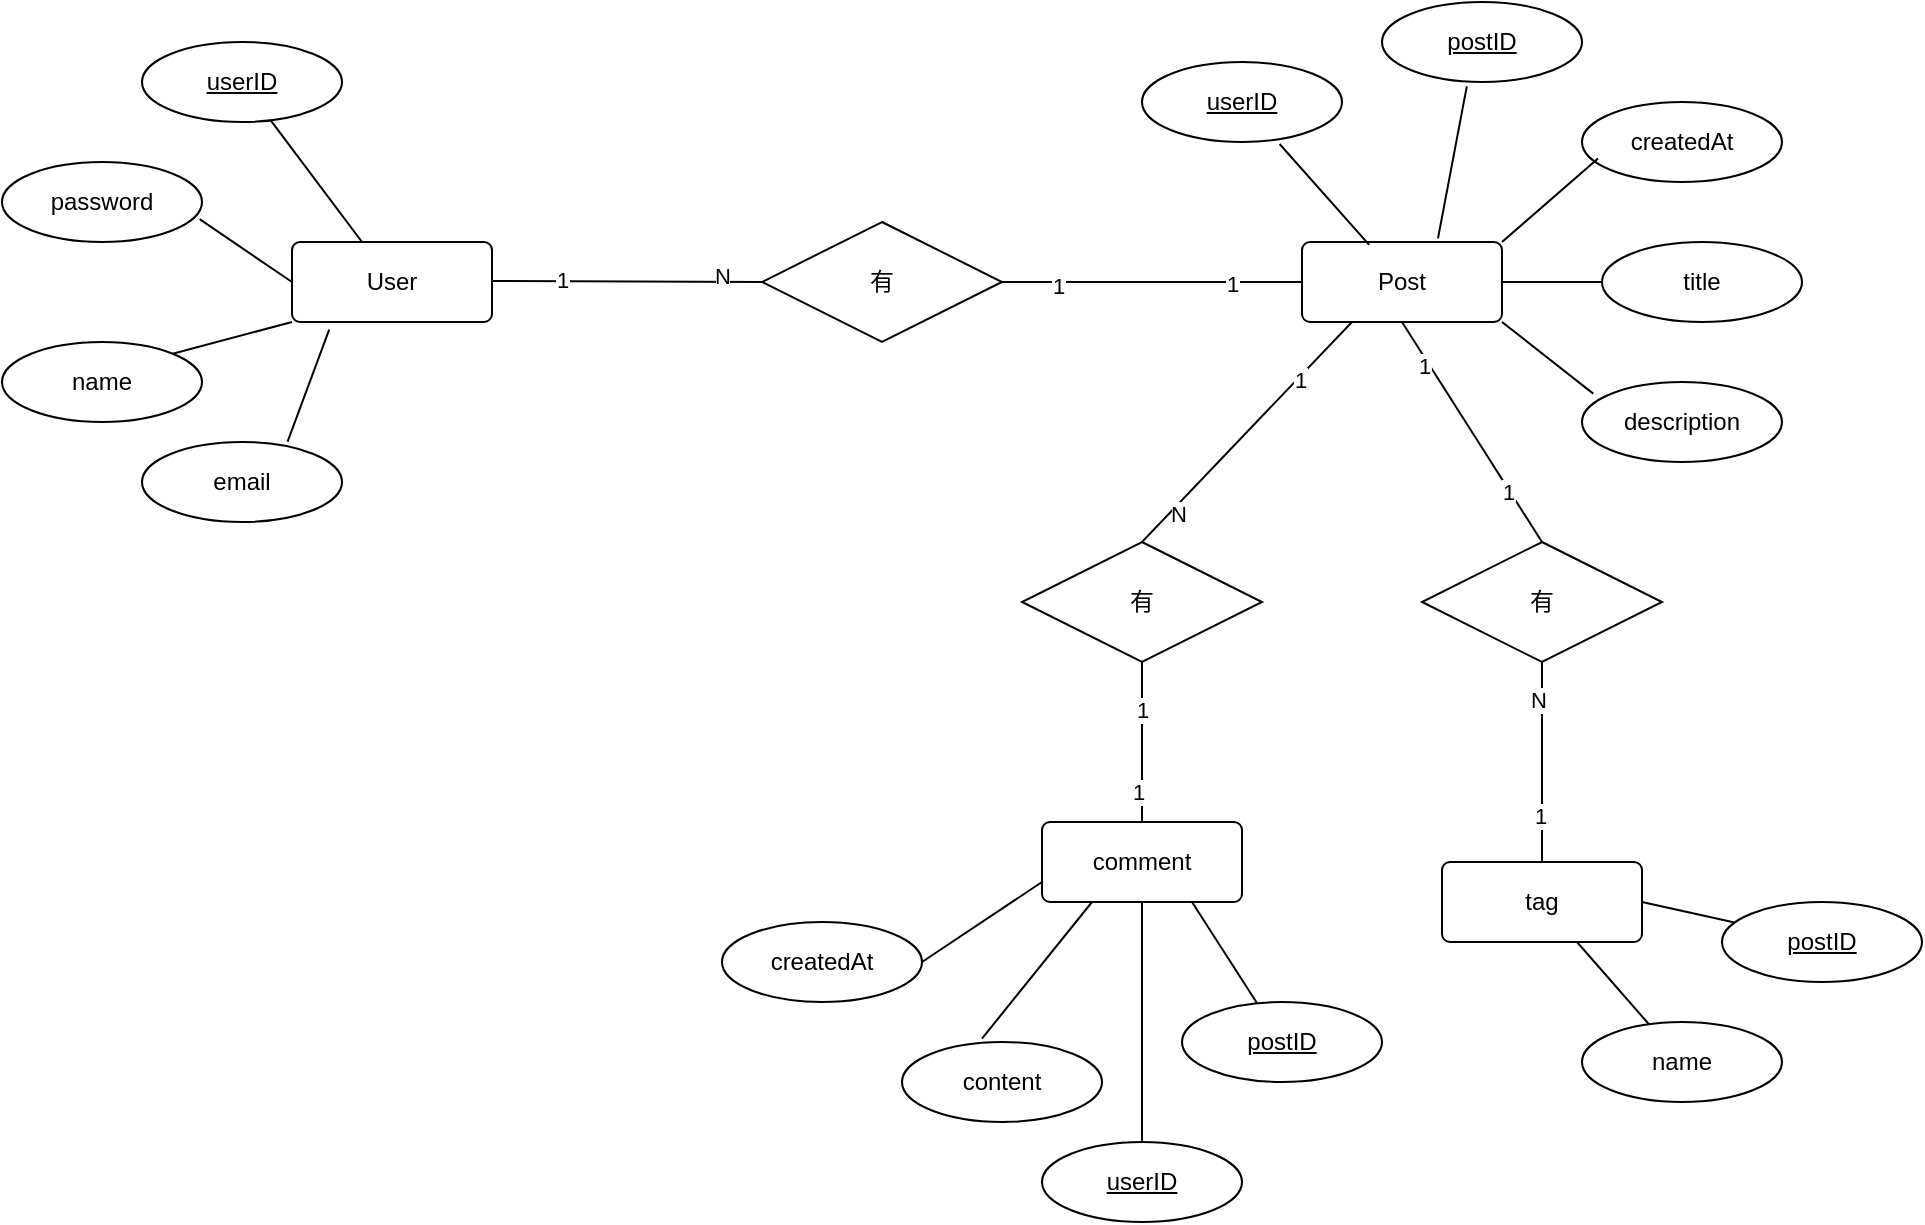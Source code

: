 <mxfile version="21.3.8" type="github">
  <diagram id="R2lEEEUBdFMjLlhIrx00" name="Page-1">
    <mxGraphModel dx="1500" dy="773" grid="1" gridSize="10" guides="1" tooltips="1" connect="1" arrows="1" fold="1" page="1" pageScale="1" pageWidth="850" pageHeight="1100" math="0" shadow="0" extFonts="Permanent Marker^https://fonts.googleapis.com/css?family=Permanent+Marker">
      <root>
        <mxCell id="0" />
        <mxCell id="1" parent="0" />
        <mxCell id="f5dtG0LYJ4X8ntDvLw5E-1" value="name&lt;span id=&quot;docs-internal-guid-c04d8e55-7fff-e13b-721e-d48469350705&quot;&gt;&lt;/span&gt;" style="ellipse;whiteSpace=wrap;html=1;align=center;" parent="1" vertex="1">
          <mxGeometry x="80" y="260" width="100" height="40" as="geometry" />
        </mxCell>
        <mxCell id="f5dtG0LYJ4X8ntDvLw5E-3" value="有" style="shape=rhombus;perimeter=rhombusPerimeter;whiteSpace=wrap;html=1;align=center;" parent="1" vertex="1">
          <mxGeometry x="460" y="200" width="120" height="60" as="geometry" />
        </mxCell>
        <mxCell id="f5dtG0LYJ4X8ntDvLw5E-5" value="User" style="rounded=1;arcSize=10;whiteSpace=wrap;html=1;align=center;" parent="1" vertex="1">
          <mxGeometry x="225" y="210" width="100" height="40" as="geometry" />
        </mxCell>
        <mxCell id="f5dtG0LYJ4X8ntDvLw5E-6" value="userID" style="ellipse;whiteSpace=wrap;html=1;align=center;fontStyle=4;" parent="1" vertex="1">
          <mxGeometry x="150" y="110" width="100" height="40" as="geometry" />
        </mxCell>
        <mxCell id="f5dtG0LYJ4X8ntDvLw5E-7" value="password&lt;span id=&quot;docs-internal-guid-c04d8e55-7fff-e13b-721e-d48469350705&quot;&gt;&lt;/span&gt;" style="ellipse;whiteSpace=wrap;html=1;align=center;" parent="1" vertex="1">
          <mxGeometry x="80" y="170" width="100" height="40" as="geometry" />
        </mxCell>
        <mxCell id="f5dtG0LYJ4X8ntDvLw5E-11" value="email&lt;span id=&quot;docs-internal-guid-c04d8e55-7fff-e13b-721e-d48469350705&quot;&gt;&lt;/span&gt;" style="ellipse;whiteSpace=wrap;html=1;align=center;" parent="1" vertex="1">
          <mxGeometry x="150" y="310" width="100" height="40" as="geometry" />
        </mxCell>
        <mxCell id="f5dtG0LYJ4X8ntDvLw5E-14" value="" style="endArrow=none;html=1;rounded=0;entryX=0;entryY=0.5;entryDx=0;entryDy=0;" parent="1" target="f5dtG0LYJ4X8ntDvLw5E-3" edge="1">
          <mxGeometry relative="1" as="geometry">
            <mxPoint x="325" y="229.5" as="sourcePoint" />
            <mxPoint x="485" y="229.5" as="targetPoint" />
          </mxGeometry>
        </mxCell>
        <mxCell id="f5dtG0LYJ4X8ntDvLw5E-15" value="1" style="edgeLabel;html=1;align=center;verticalAlign=middle;resizable=0;points=[];" parent="f5dtG0LYJ4X8ntDvLw5E-14" vertex="1" connectable="0">
          <mxGeometry x="-0.484" y="1" relative="1" as="geometry">
            <mxPoint as="offset" />
          </mxGeometry>
        </mxCell>
        <mxCell id="f5dtG0LYJ4X8ntDvLw5E-16" value="N" style="edgeLabel;html=1;align=center;verticalAlign=middle;resizable=0;points=[];" parent="f5dtG0LYJ4X8ntDvLw5E-14" vertex="1" connectable="0">
          <mxGeometry x="0.698" y="3" relative="1" as="geometry">
            <mxPoint as="offset" />
          </mxGeometry>
        </mxCell>
        <mxCell id="f5dtG0LYJ4X8ntDvLw5E-17" value="Post" style="rounded=1;arcSize=10;whiteSpace=wrap;html=1;align=center;" parent="1" vertex="1">
          <mxGeometry x="730" y="210" width="100" height="40" as="geometry" />
        </mxCell>
        <mxCell id="f5dtG0LYJ4X8ntDvLw5E-18" value="" style="endArrow=none;html=1;rounded=0;exitX=1;exitY=0.5;exitDx=0;exitDy=0;entryX=0;entryY=0.5;entryDx=0;entryDy=0;" parent="1" source="f5dtG0LYJ4X8ntDvLw5E-3" target="f5dtG0LYJ4X8ntDvLw5E-17" edge="1">
          <mxGeometry relative="1" as="geometry">
            <mxPoint x="570" y="220" as="sourcePoint" />
            <mxPoint x="730" y="220" as="targetPoint" />
          </mxGeometry>
        </mxCell>
        <mxCell id="f5dtG0LYJ4X8ntDvLw5E-19" value="1" style="edgeLabel;html=1;align=center;verticalAlign=middle;resizable=0;points=[];" parent="f5dtG0LYJ4X8ntDvLw5E-18" vertex="1" connectable="0">
          <mxGeometry x="-0.632" y="-2" relative="1" as="geometry">
            <mxPoint as="offset" />
          </mxGeometry>
        </mxCell>
        <mxCell id="f5dtG0LYJ4X8ntDvLw5E-20" value="1" style="edgeLabel;html=1;align=center;verticalAlign=middle;resizable=0;points=[];" parent="f5dtG0LYJ4X8ntDvLw5E-18" vertex="1" connectable="0">
          <mxGeometry x="0.528" y="-1" relative="1" as="geometry">
            <mxPoint as="offset" />
          </mxGeometry>
        </mxCell>
        <mxCell id="f5dtG0LYJ4X8ntDvLw5E-21" value="userID" style="ellipse;whiteSpace=wrap;html=1;align=center;fontStyle=4;" parent="1" vertex="1">
          <mxGeometry x="650" y="120" width="100" height="40" as="geometry" />
        </mxCell>
        <mxCell id="f5dtG0LYJ4X8ntDvLw5E-22" value="postID" style="ellipse;whiteSpace=wrap;html=1;align=center;fontStyle=4;" parent="1" vertex="1">
          <mxGeometry x="770" y="90" width="100" height="40" as="geometry" />
        </mxCell>
        <mxCell id="f5dtG0LYJ4X8ntDvLw5E-25" value="title&lt;span id=&quot;docs-internal-guid-c04d8e55-7fff-e13b-721e-d48469350705&quot;&gt;&lt;/span&gt;" style="ellipse;whiteSpace=wrap;html=1;align=center;" parent="1" vertex="1">
          <mxGeometry x="880" y="210" width="100" height="40" as="geometry" />
        </mxCell>
        <mxCell id="f5dtG0LYJ4X8ntDvLw5E-27" value="description&lt;span id=&quot;docs-internal-guid-c04d8e55-7fff-e13b-721e-d48469350705&quot;&gt;&lt;/span&gt;" style="ellipse;whiteSpace=wrap;html=1;align=center;" parent="1" vertex="1">
          <mxGeometry x="870" y="280" width="100" height="40" as="geometry" />
        </mxCell>
        <mxCell id="f5dtG0LYJ4X8ntDvLw5E-29" value="tag" style="rounded=1;arcSize=10;whiteSpace=wrap;html=1;align=center;" parent="1" vertex="1">
          <mxGeometry x="800" y="520" width="100" height="40" as="geometry" />
        </mxCell>
        <mxCell id="f5dtG0LYJ4X8ntDvLw5E-30" value="有" style="shape=rhombus;perimeter=rhombusPerimeter;whiteSpace=wrap;html=1;align=center;" parent="1" vertex="1">
          <mxGeometry x="790" y="360" width="120" height="60" as="geometry" />
        </mxCell>
        <mxCell id="f5dtG0LYJ4X8ntDvLw5E-32" value="" style="endArrow=none;html=1;rounded=0;exitX=0.5;exitY=1;exitDx=0;exitDy=0;entryX=0.5;entryY=0;entryDx=0;entryDy=0;" parent="1" source="f5dtG0LYJ4X8ntDvLw5E-17" target="f5dtG0LYJ4X8ntDvLw5E-30" edge="1">
          <mxGeometry relative="1" as="geometry">
            <mxPoint x="590" y="329.5" as="sourcePoint" />
            <mxPoint x="740" y="329.5" as="targetPoint" />
          </mxGeometry>
        </mxCell>
        <mxCell id="f5dtG0LYJ4X8ntDvLw5E-33" value="1" style="edgeLabel;html=1;align=center;verticalAlign=middle;resizable=0;points=[];" parent="f5dtG0LYJ4X8ntDvLw5E-32" vertex="1" connectable="0">
          <mxGeometry x="-0.632" y="-2" relative="1" as="geometry">
            <mxPoint as="offset" />
          </mxGeometry>
        </mxCell>
        <mxCell id="f5dtG0LYJ4X8ntDvLw5E-34" value="1" style="edgeLabel;html=1;align=center;verticalAlign=middle;resizable=0;points=[];" parent="f5dtG0LYJ4X8ntDvLw5E-32" vertex="1" connectable="0">
          <mxGeometry x="0.528" y="-1" relative="1" as="geometry">
            <mxPoint as="offset" />
          </mxGeometry>
        </mxCell>
        <mxCell id="f5dtG0LYJ4X8ntDvLw5E-35" value="" style="endArrow=none;html=1;rounded=0;exitX=0.5;exitY=1;exitDx=0;exitDy=0;entryX=0.5;entryY=0;entryDx=0;entryDy=0;" parent="1" source="f5dtG0LYJ4X8ntDvLw5E-30" target="f5dtG0LYJ4X8ntDvLw5E-29" edge="1">
          <mxGeometry relative="1" as="geometry">
            <mxPoint x="860" y="280" as="sourcePoint" />
            <mxPoint x="860" y="370" as="targetPoint" />
          </mxGeometry>
        </mxCell>
        <mxCell id="f5dtG0LYJ4X8ntDvLw5E-36" value="N" style="edgeLabel;html=1;align=center;verticalAlign=middle;resizable=0;points=[];" parent="f5dtG0LYJ4X8ntDvLw5E-35" vertex="1" connectable="0">
          <mxGeometry x="-0.632" y="-2" relative="1" as="geometry">
            <mxPoint as="offset" />
          </mxGeometry>
        </mxCell>
        <mxCell id="f5dtG0LYJ4X8ntDvLw5E-37" value="1" style="edgeLabel;html=1;align=center;verticalAlign=middle;resizable=0;points=[];" parent="f5dtG0LYJ4X8ntDvLw5E-35" vertex="1" connectable="0">
          <mxGeometry x="0.528" y="-1" relative="1" as="geometry">
            <mxPoint as="offset" />
          </mxGeometry>
        </mxCell>
        <mxCell id="f5dtG0LYJ4X8ntDvLw5E-39" value="postID" style="ellipse;whiteSpace=wrap;html=1;align=center;fontStyle=4;" parent="1" vertex="1">
          <mxGeometry x="940" y="540" width="100" height="40" as="geometry" />
        </mxCell>
        <mxCell id="f5dtG0LYJ4X8ntDvLw5E-42" value="name&lt;span id=&quot;docs-internal-guid-c04d8e55-7fff-e13b-721e-d48469350705&quot;&gt;&lt;/span&gt;" style="ellipse;whiteSpace=wrap;html=1;align=center;" parent="1" vertex="1">
          <mxGeometry x="870" y="600" width="100" height="40" as="geometry" />
        </mxCell>
        <mxCell id="f5dtG0LYJ4X8ntDvLw5E-45" value="有" style="shape=rhombus;perimeter=rhombusPerimeter;whiteSpace=wrap;html=1;align=center;" parent="1" vertex="1">
          <mxGeometry x="590" y="360" width="120" height="60" as="geometry" />
        </mxCell>
        <mxCell id="f5dtG0LYJ4X8ntDvLw5E-48" value="" style="endArrow=none;html=1;rounded=0;entryX=0.5;entryY=0;entryDx=0;entryDy=0;exitX=0.25;exitY=1;exitDx=0;exitDy=0;" parent="1" source="f5dtG0LYJ4X8ntDvLw5E-17" target="f5dtG0LYJ4X8ntDvLw5E-45" edge="1">
          <mxGeometry relative="1" as="geometry">
            <mxPoint x="335" y="239.5" as="sourcePoint" />
            <mxPoint x="470" y="240" as="targetPoint" />
          </mxGeometry>
        </mxCell>
        <mxCell id="f5dtG0LYJ4X8ntDvLw5E-49" value="1" style="edgeLabel;html=1;align=center;verticalAlign=middle;resizable=0;points=[];" parent="f5dtG0LYJ4X8ntDvLw5E-48" vertex="1" connectable="0">
          <mxGeometry x="-0.484" y="1" relative="1" as="geometry">
            <mxPoint as="offset" />
          </mxGeometry>
        </mxCell>
        <mxCell id="f5dtG0LYJ4X8ntDvLw5E-50" value="N" style="edgeLabel;html=1;align=center;verticalAlign=middle;resizable=0;points=[];" parent="f5dtG0LYJ4X8ntDvLw5E-48" vertex="1" connectable="0">
          <mxGeometry x="0.698" y="3" relative="1" as="geometry">
            <mxPoint as="offset" />
          </mxGeometry>
        </mxCell>
        <mxCell id="f5dtG0LYJ4X8ntDvLw5E-51" value="comment" style="rounded=1;arcSize=10;whiteSpace=wrap;html=1;align=center;" parent="1" vertex="1">
          <mxGeometry x="600" y="500" width="100" height="40" as="geometry" />
        </mxCell>
        <mxCell id="f5dtG0LYJ4X8ntDvLw5E-53" value="postID" style="ellipse;whiteSpace=wrap;html=1;align=center;fontStyle=4;" parent="1" vertex="1">
          <mxGeometry x="670" y="590" width="100" height="40" as="geometry" />
        </mxCell>
        <mxCell id="f5dtG0LYJ4X8ntDvLw5E-56" value="userID" style="ellipse;whiteSpace=wrap;html=1;align=center;fontStyle=4;" parent="1" vertex="1">
          <mxGeometry x="600" y="660" width="100" height="40" as="geometry" />
        </mxCell>
        <mxCell id="f5dtG0LYJ4X8ntDvLw5E-58" value="content" style="ellipse;whiteSpace=wrap;html=1;align=center;" parent="1" vertex="1">
          <mxGeometry x="530" y="610" width="100" height="40" as="geometry" />
        </mxCell>
        <mxCell id="f5dtG0LYJ4X8ntDvLw5E-61" value="" style="endArrow=none;html=1;rounded=0;exitX=0.5;exitY=0;exitDx=0;exitDy=0;entryX=0.5;entryY=1;entryDx=0;entryDy=0;" parent="1" source="f5dtG0LYJ4X8ntDvLw5E-51" target="f5dtG0LYJ4X8ntDvLw5E-45" edge="1">
          <mxGeometry relative="1" as="geometry">
            <mxPoint x="590" y="240" as="sourcePoint" />
            <mxPoint x="740" y="240" as="targetPoint" />
          </mxGeometry>
        </mxCell>
        <mxCell id="f5dtG0LYJ4X8ntDvLw5E-69" value="1" style="edgeLabel;html=1;align=center;verticalAlign=middle;resizable=0;points=[];" parent="f5dtG0LYJ4X8ntDvLw5E-61" vertex="1" connectable="0">
          <mxGeometry x="-0.625" y="2" relative="1" as="geometry">
            <mxPoint as="offset" />
          </mxGeometry>
        </mxCell>
        <mxCell id="f5dtG0LYJ4X8ntDvLw5E-70" value="1" style="edgeLabel;html=1;align=center;verticalAlign=middle;resizable=0;points=[];" parent="f5dtG0LYJ4X8ntDvLw5E-61" vertex="1" connectable="0">
          <mxGeometry x="0.4" relative="1" as="geometry">
            <mxPoint as="offset" />
          </mxGeometry>
        </mxCell>
        <mxCell id="tVT-bZneCo81CwQgInhm-1" value="" style="endArrow=none;html=1;rounded=0;exitX=0.688;exitY=1.025;exitDx=0;exitDy=0;exitPerimeter=0;entryX=0.336;entryY=0.035;entryDx=0;entryDy=0;entryPerimeter=0;" edge="1" parent="1" source="f5dtG0LYJ4X8ntDvLw5E-21" target="f5dtG0LYJ4X8ntDvLw5E-17">
          <mxGeometry relative="1" as="geometry">
            <mxPoint x="460" y="280" as="sourcePoint" />
            <mxPoint x="620" y="280" as="targetPoint" />
          </mxGeometry>
        </mxCell>
        <mxCell id="tVT-bZneCo81CwQgInhm-2" value="" style="endArrow=none;html=1;rounded=0;exitX=0.424;exitY=1.055;exitDx=0;exitDy=0;entryX=0.68;entryY=-0.045;entryDx=0;entryDy=0;entryPerimeter=0;exitPerimeter=0;" edge="1" parent="1" source="f5dtG0LYJ4X8ntDvLw5E-22" target="f5dtG0LYJ4X8ntDvLw5E-17">
          <mxGeometry relative="1" as="geometry">
            <mxPoint x="729" y="171" as="sourcePoint" />
            <mxPoint x="774" y="221" as="targetPoint" />
          </mxGeometry>
        </mxCell>
        <mxCell id="tVT-bZneCo81CwQgInhm-3" value="" style="endArrow=none;html=1;rounded=0;exitX=0;exitY=0.5;exitDx=0;exitDy=0;entryX=1;entryY=0.5;entryDx=0;entryDy=0;" edge="1" parent="1" source="f5dtG0LYJ4X8ntDvLw5E-25" target="f5dtG0LYJ4X8ntDvLw5E-17">
          <mxGeometry relative="1" as="geometry">
            <mxPoint x="835" y="174" as="sourcePoint" />
            <mxPoint x="808" y="218" as="targetPoint" />
          </mxGeometry>
        </mxCell>
        <mxCell id="tVT-bZneCo81CwQgInhm-4" value="" style="endArrow=none;html=1;rounded=0;exitX=0.056;exitY=0.145;exitDx=0;exitDy=0;entryX=1;entryY=1;entryDx=0;entryDy=0;exitPerimeter=0;" edge="1" parent="1" source="f5dtG0LYJ4X8ntDvLw5E-27" target="f5dtG0LYJ4X8ntDvLw5E-17">
          <mxGeometry relative="1" as="geometry">
            <mxPoint x="890" y="240" as="sourcePoint" />
            <mxPoint x="840" y="240" as="targetPoint" />
          </mxGeometry>
        </mxCell>
        <mxCell id="tVT-bZneCo81CwQgInhm-5" value="" style="endArrow=none;html=1;rounded=0;" edge="1" parent="1" source="f5dtG0LYJ4X8ntDvLw5E-5" target="f5dtG0LYJ4X8ntDvLw5E-6">
          <mxGeometry relative="1" as="geometry">
            <mxPoint x="900" y="250" as="sourcePoint" />
            <mxPoint x="850" y="250" as="targetPoint" />
          </mxGeometry>
        </mxCell>
        <mxCell id="tVT-bZneCo81CwQgInhm-6" value="" style="endArrow=none;html=1;rounded=0;entryX=0.988;entryY=0.715;entryDx=0;entryDy=0;entryPerimeter=0;exitX=0;exitY=0.5;exitDx=0;exitDy=0;" edge="1" parent="1" source="f5dtG0LYJ4X8ntDvLw5E-5" target="f5dtG0LYJ4X8ntDvLw5E-7">
          <mxGeometry relative="1" as="geometry">
            <mxPoint x="270" y="220" as="sourcePoint" />
            <mxPoint x="224" y="159" as="targetPoint" />
          </mxGeometry>
        </mxCell>
        <mxCell id="tVT-bZneCo81CwQgInhm-7" value="" style="endArrow=none;html=1;rounded=0;entryX=1;entryY=0;entryDx=0;entryDy=0;exitX=0;exitY=1;exitDx=0;exitDy=0;" edge="1" parent="1" source="f5dtG0LYJ4X8ntDvLw5E-5" target="f5dtG0LYJ4X8ntDvLw5E-1">
          <mxGeometry relative="1" as="geometry">
            <mxPoint x="280" y="230" as="sourcePoint" />
            <mxPoint x="234" y="169" as="targetPoint" />
          </mxGeometry>
        </mxCell>
        <mxCell id="tVT-bZneCo81CwQgInhm-8" value="" style="endArrow=none;html=1;rounded=0;entryX=0.728;entryY=-0.005;entryDx=0;entryDy=0;entryPerimeter=0;exitX=0.186;exitY=1.095;exitDx=0;exitDy=0;exitPerimeter=0;" edge="1" parent="1" source="f5dtG0LYJ4X8ntDvLw5E-5" target="f5dtG0LYJ4X8ntDvLw5E-11">
          <mxGeometry relative="1" as="geometry">
            <mxPoint x="235" y="260" as="sourcePoint" />
            <mxPoint x="189" y="279" as="targetPoint" />
          </mxGeometry>
        </mxCell>
        <mxCell id="tVT-bZneCo81CwQgInhm-9" value="" style="endArrow=none;html=1;rounded=0;entryX=0.4;entryY=-0.043;entryDx=0;entryDy=0;entryPerimeter=0;exitX=0.25;exitY=1;exitDx=0;exitDy=0;" edge="1" parent="1" source="f5dtG0LYJ4X8ntDvLw5E-51" target="f5dtG0LYJ4X8ntDvLw5E-58">
          <mxGeometry relative="1" as="geometry">
            <mxPoint x="245" y="270" as="sourcePoint" />
            <mxPoint x="199" y="289" as="targetPoint" />
          </mxGeometry>
        </mxCell>
        <mxCell id="tVT-bZneCo81CwQgInhm-10" value="createdAt&lt;span id=&quot;docs-internal-guid-c04d8e55-7fff-e13b-721e-d48469350705&quot;&gt;&lt;/span&gt;" style="ellipse;whiteSpace=wrap;html=1;align=center;" vertex="1" parent="1">
          <mxGeometry x="870" y="140" width="100" height="40" as="geometry" />
        </mxCell>
        <mxCell id="tVT-bZneCo81CwQgInhm-12" value="" style="endArrow=none;html=1;rounded=0;exitX=1;exitY=0;exitDx=0;exitDy=0;entryX=0.08;entryY=0.705;entryDx=0;entryDy=0;entryPerimeter=0;" edge="1" parent="1" source="f5dtG0LYJ4X8ntDvLw5E-17" target="tVT-bZneCo81CwQgInhm-10">
          <mxGeometry relative="1" as="geometry">
            <mxPoint x="890" y="240" as="sourcePoint" />
            <mxPoint x="840" y="240" as="targetPoint" />
          </mxGeometry>
        </mxCell>
        <mxCell id="tVT-bZneCo81CwQgInhm-13" value="" style="endArrow=none;html=1;rounded=0;" edge="1" parent="1" source="f5dtG0LYJ4X8ntDvLw5E-42" target="f5dtG0LYJ4X8ntDvLw5E-29">
          <mxGeometry relative="1" as="geometry">
            <mxPoint x="886" y="296" as="sourcePoint" />
            <mxPoint x="840" y="260" as="targetPoint" />
          </mxGeometry>
        </mxCell>
        <mxCell id="tVT-bZneCo81CwQgInhm-14" value="" style="endArrow=none;html=1;rounded=0;entryX=1;entryY=0.5;entryDx=0;entryDy=0;" edge="1" parent="1" source="f5dtG0LYJ4X8ntDvLw5E-39" target="f5dtG0LYJ4X8ntDvLw5E-29">
          <mxGeometry relative="1" as="geometry">
            <mxPoint x="886" y="296" as="sourcePoint" />
            <mxPoint x="840" y="260" as="targetPoint" />
          </mxGeometry>
        </mxCell>
        <mxCell id="tVT-bZneCo81CwQgInhm-15" value="" style="endArrow=none;html=1;rounded=0;entryX=0.5;entryY=0;entryDx=0;entryDy=0;exitX=0.5;exitY=1;exitDx=0;exitDy=0;" edge="1" parent="1" source="f5dtG0LYJ4X8ntDvLw5E-51" target="f5dtG0LYJ4X8ntDvLw5E-56">
          <mxGeometry relative="1" as="geometry">
            <mxPoint x="635" y="550" as="sourcePoint" />
            <mxPoint x="580" y="618" as="targetPoint" />
          </mxGeometry>
        </mxCell>
        <mxCell id="tVT-bZneCo81CwQgInhm-16" value="" style="endArrow=none;html=1;rounded=0;exitX=0.75;exitY=1;exitDx=0;exitDy=0;" edge="1" parent="1" source="f5dtG0LYJ4X8ntDvLw5E-51" target="f5dtG0LYJ4X8ntDvLw5E-53">
          <mxGeometry relative="1" as="geometry">
            <mxPoint x="660" y="550" as="sourcePoint" />
            <mxPoint x="660" y="670" as="targetPoint" />
          </mxGeometry>
        </mxCell>
        <mxCell id="tVT-bZneCo81CwQgInhm-17" value="createdAt&lt;span id=&quot;docs-internal-guid-c04d8e55-7fff-e13b-721e-d48469350705&quot;&gt;&lt;/span&gt;" style="ellipse;whiteSpace=wrap;html=1;align=center;" vertex="1" parent="1">
          <mxGeometry x="440" y="550" width="100" height="40" as="geometry" />
        </mxCell>
        <mxCell id="tVT-bZneCo81CwQgInhm-18" value="" style="endArrow=none;html=1;rounded=0;entryX=1;entryY=0.5;entryDx=0;entryDy=0;exitX=0;exitY=0.75;exitDx=0;exitDy=0;" edge="1" parent="1" source="f5dtG0LYJ4X8ntDvLw5E-51" target="tVT-bZneCo81CwQgInhm-17">
          <mxGeometry relative="1" as="geometry">
            <mxPoint x="635" y="550" as="sourcePoint" />
            <mxPoint x="580" y="618" as="targetPoint" />
          </mxGeometry>
        </mxCell>
      </root>
    </mxGraphModel>
  </diagram>
</mxfile>
